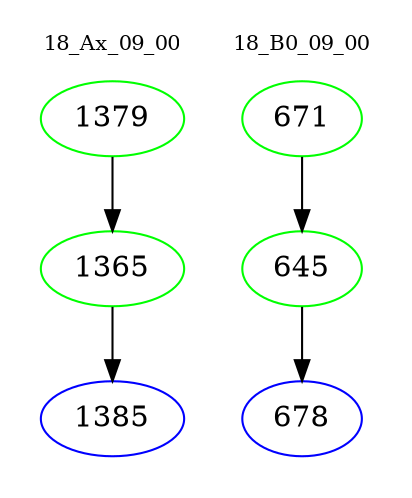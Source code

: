 digraph{
subgraph cluster_0 {
color = white
label = "18_Ax_09_00";
fontsize=10;
T0_1379 [label="1379", color="green"]
T0_1379 -> T0_1365 [color="black"]
T0_1365 [label="1365", color="green"]
T0_1365 -> T0_1385 [color="black"]
T0_1385 [label="1385", color="blue"]
}
subgraph cluster_1 {
color = white
label = "18_B0_09_00";
fontsize=10;
T1_671 [label="671", color="green"]
T1_671 -> T1_645 [color="black"]
T1_645 [label="645", color="green"]
T1_645 -> T1_678 [color="black"]
T1_678 [label="678", color="blue"]
}
}
